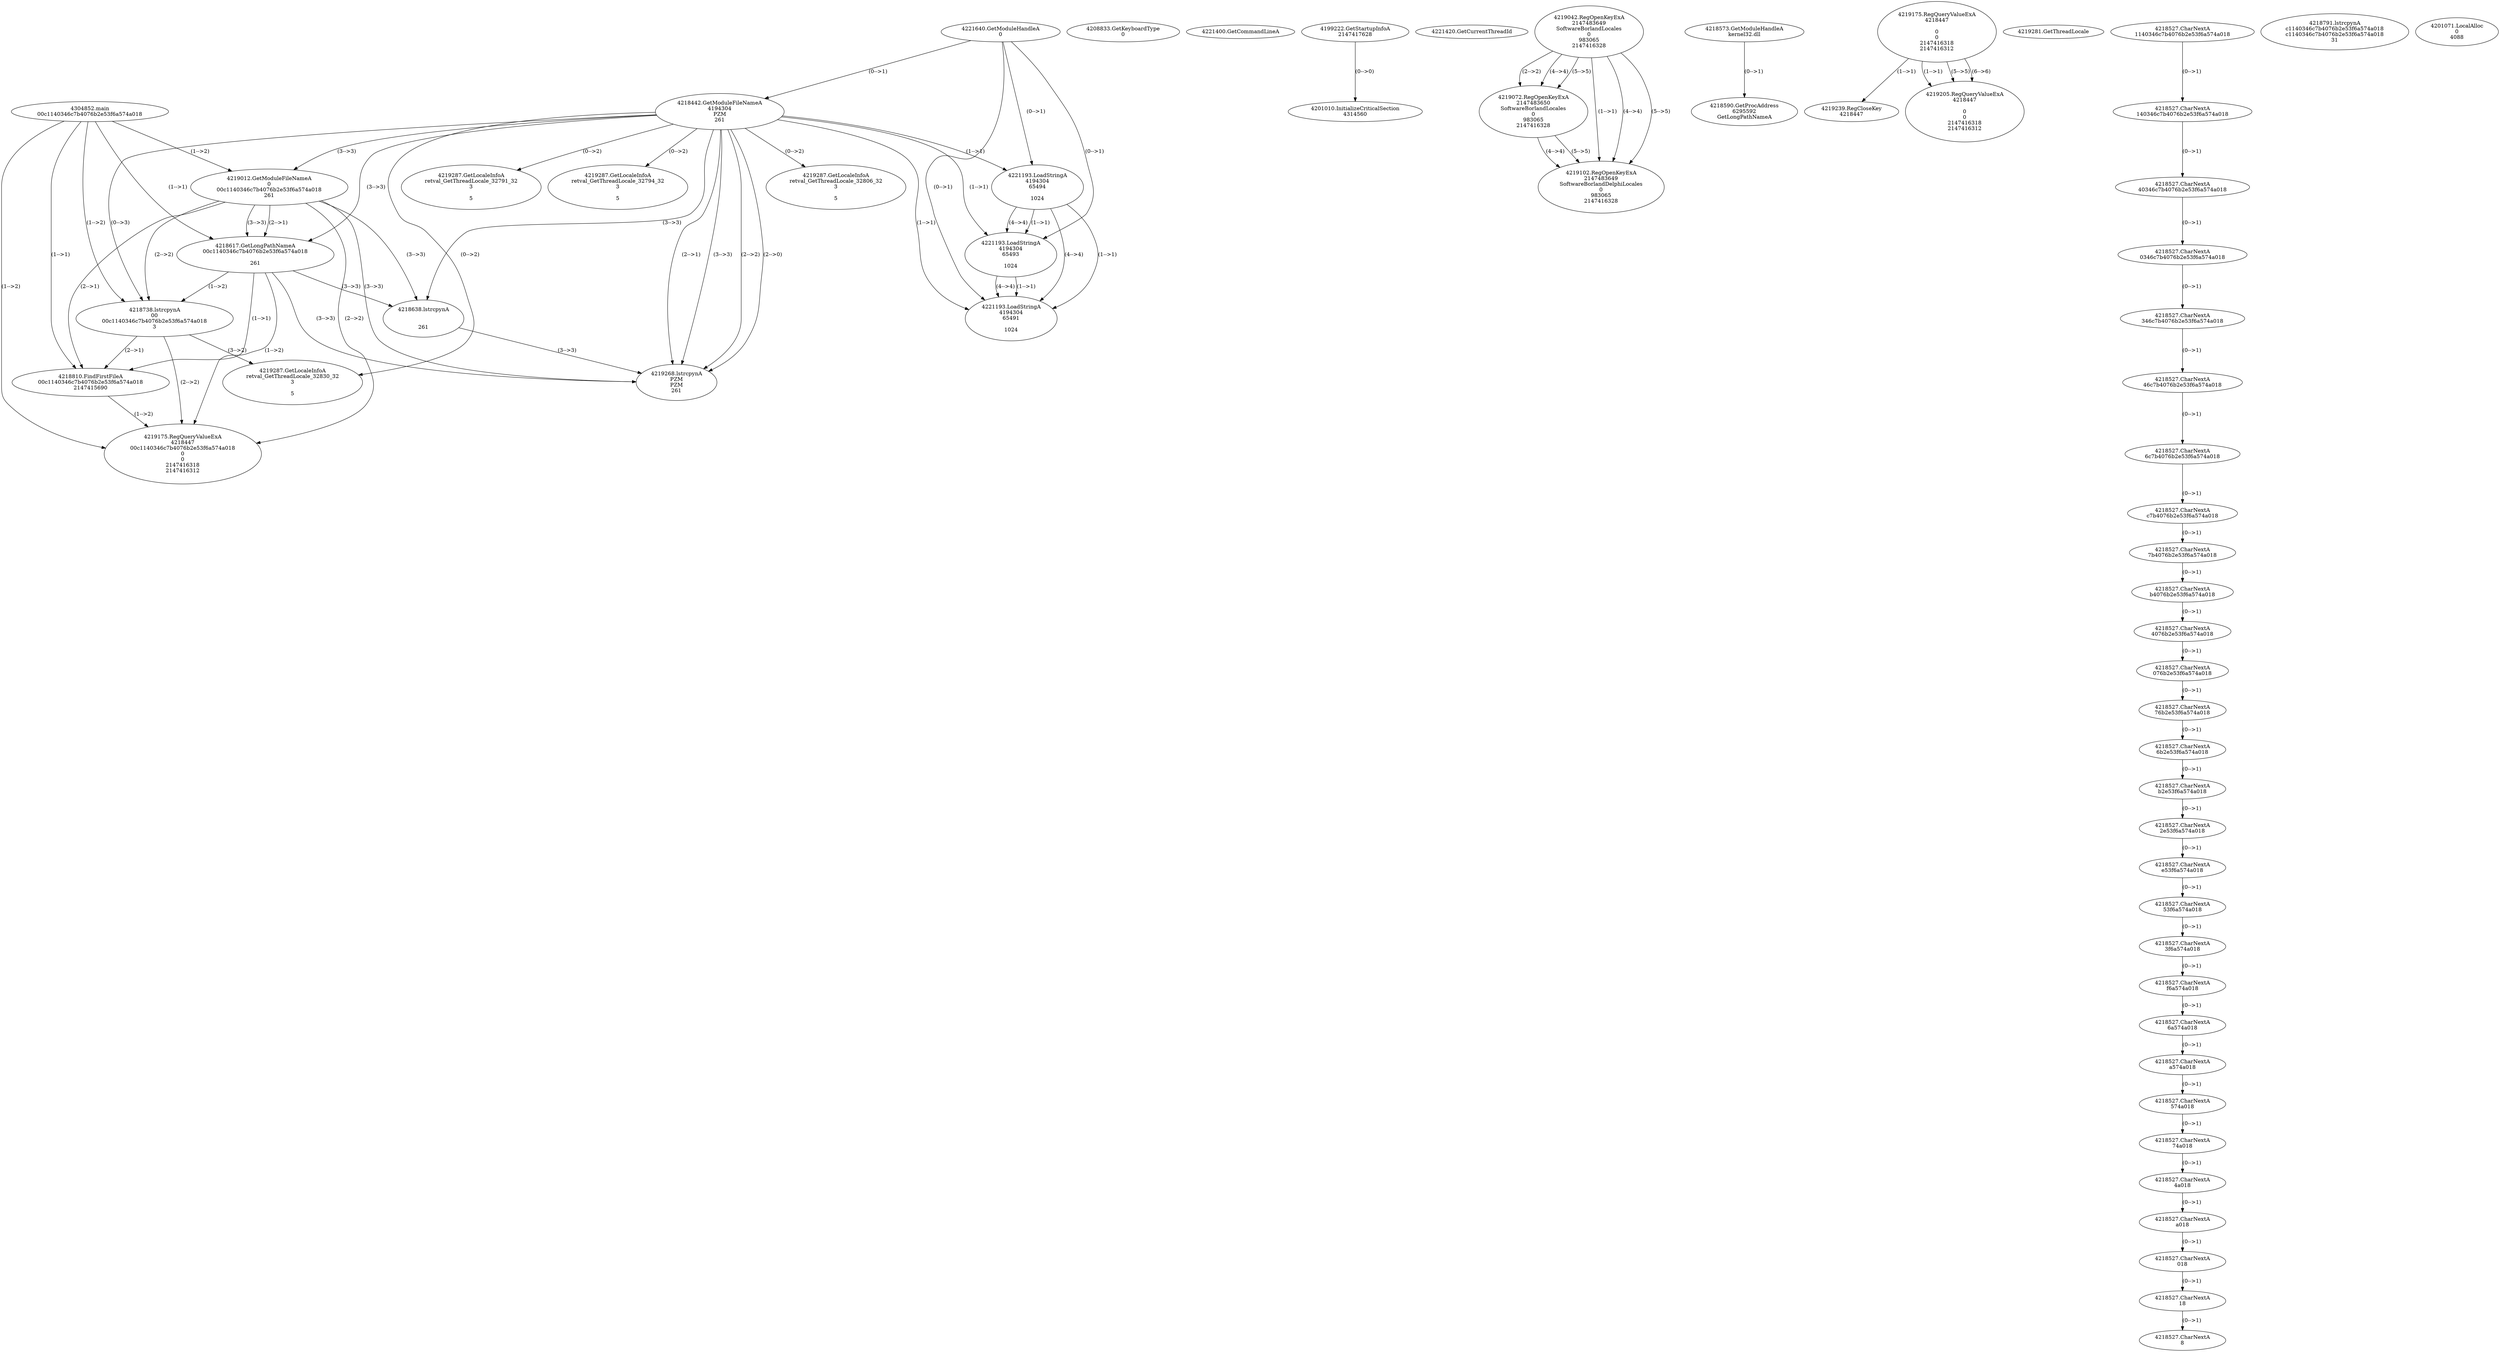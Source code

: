// Global SCDG with merge call
digraph {
	0 [label="4304852.main
00c1140346c7b4076b2e53f6a574a018"]
	1 [label="4221640.GetModuleHandleA
0"]
	2 [label="4208833.GetKeyboardType
0"]
	3 [label="4221400.GetCommandLineA
"]
	4 [label="4199222.GetStartupInfoA
2147417628"]
	5 [label="4221420.GetCurrentThreadId
"]
	6 [label="4218442.GetModuleFileNameA
4194304
PZM
261"]
	1 -> 6 [label="(0-->1)"]
	7 [label="4219012.GetModuleFileNameA
0
00c1140346c7b4076b2e53f6a574a018
261"]
	0 -> 7 [label="(1-->2)"]
	6 -> 7 [label="(3-->3)"]
	8 [label="4219042.RegOpenKeyExA
2147483649
Software\Borland\Locales
0
983065
2147416328"]
	9 [label="4219072.RegOpenKeyExA
2147483650
Software\Borland\Locales
0
983065
2147416328"]
	8 -> 9 [label="(2-->2)"]
	8 -> 9 [label="(4-->4)"]
	8 -> 9 [label="(5-->5)"]
	10 [label="4218573.GetModuleHandleA
kernel32.dll"]
	11 [label="4218590.GetProcAddress
6295592
GetLongPathNameA"]
	10 -> 11 [label="(0-->1)"]
	12 [label="4218617.GetLongPathNameA
00c1140346c7b4076b2e53f6a574a018

261"]
	0 -> 12 [label="(1-->1)"]
	7 -> 12 [label="(2-->1)"]
	6 -> 12 [label="(3-->3)"]
	7 -> 12 [label="(3-->3)"]
	13 [label="4218638.lstrcpynA


261"]
	6 -> 13 [label="(3-->3)"]
	7 -> 13 [label="(3-->3)"]
	12 -> 13 [label="(3-->3)"]
	14 [label="4219175.RegQueryValueExA
4218447

0
0
2147416318
2147416312"]
	15 [label="4219239.RegCloseKey
4218447"]
	14 -> 15 [label="(1-->1)"]
	16 [label="4219268.lstrcpynA
PZM
PZM
261"]
	6 -> 16 [label="(2-->1)"]
	6 -> 16 [label="(2-->2)"]
	6 -> 16 [label="(3-->3)"]
	7 -> 16 [label="(3-->3)"]
	12 -> 16 [label="(3-->3)"]
	13 -> 16 [label="(3-->3)"]
	6 -> 16 [label="(2-->0)"]
	17 [label="4219281.GetThreadLocale
"]
	18 [label="4219287.GetLocaleInfoA
retval_GetThreadLocale_32806_32
3

5"]
	6 -> 18 [label="(0-->2)"]
	19 [label="4221193.LoadStringA
4194304
65494

1024"]
	1 -> 19 [label="(0-->1)"]
	6 -> 19 [label="(1-->1)"]
	20 [label="4219102.RegOpenKeyExA
2147483649
Software\Borland\Delphi\Locales
0
983065
2147416328"]
	8 -> 20 [label="(1-->1)"]
	8 -> 20 [label="(4-->4)"]
	9 -> 20 [label="(4-->4)"]
	8 -> 20 [label="(5-->5)"]
	9 -> 20 [label="(5-->5)"]
	21 [label="4218738.lstrcpynA
00
00c1140346c7b4076b2e53f6a574a018
3"]
	0 -> 21 [label="(1-->2)"]
	7 -> 21 [label="(2-->2)"]
	12 -> 21 [label="(1-->2)"]
	6 -> 21 [label="(0-->3)"]
	22 [label="4218527.CharNextA
1140346c7b4076b2e53f6a574a018"]
	23 [label="4218527.CharNextA
140346c7b4076b2e53f6a574a018"]
	22 -> 23 [label="(0-->1)"]
	24 [label="4218527.CharNextA
40346c7b4076b2e53f6a574a018"]
	23 -> 24 [label="(0-->1)"]
	25 [label="4218527.CharNextA
0346c7b4076b2e53f6a574a018"]
	24 -> 25 [label="(0-->1)"]
	26 [label="4218527.CharNextA
346c7b4076b2e53f6a574a018"]
	25 -> 26 [label="(0-->1)"]
	27 [label="4218527.CharNextA
46c7b4076b2e53f6a574a018"]
	26 -> 27 [label="(0-->1)"]
	28 [label="4218527.CharNextA
6c7b4076b2e53f6a574a018"]
	27 -> 28 [label="(0-->1)"]
	29 [label="4218527.CharNextA
c7b4076b2e53f6a574a018"]
	28 -> 29 [label="(0-->1)"]
	30 [label="4218527.CharNextA
7b4076b2e53f6a574a018"]
	29 -> 30 [label="(0-->1)"]
	31 [label="4218527.CharNextA
b4076b2e53f6a574a018"]
	30 -> 31 [label="(0-->1)"]
	32 [label="4218527.CharNextA
4076b2e53f6a574a018"]
	31 -> 32 [label="(0-->1)"]
	33 [label="4218527.CharNextA
076b2e53f6a574a018"]
	32 -> 33 [label="(0-->1)"]
	34 [label="4218527.CharNextA
76b2e53f6a574a018"]
	33 -> 34 [label="(0-->1)"]
	35 [label="4218527.CharNextA
6b2e53f6a574a018"]
	34 -> 35 [label="(0-->1)"]
	36 [label="4218527.CharNextA
b2e53f6a574a018"]
	35 -> 36 [label="(0-->1)"]
	37 [label="4218527.CharNextA
2e53f6a574a018"]
	36 -> 37 [label="(0-->1)"]
	38 [label="4218527.CharNextA
e53f6a574a018"]
	37 -> 38 [label="(0-->1)"]
	39 [label="4218527.CharNextA
53f6a574a018"]
	38 -> 39 [label="(0-->1)"]
	40 [label="4218527.CharNextA
3f6a574a018"]
	39 -> 40 [label="(0-->1)"]
	41 [label="4218527.CharNextA
f6a574a018"]
	40 -> 41 [label="(0-->1)"]
	42 [label="4218527.CharNextA
6a574a018"]
	41 -> 42 [label="(0-->1)"]
	43 [label="4218527.CharNextA
a574a018"]
	42 -> 43 [label="(0-->1)"]
	44 [label="4218527.CharNextA
574a018"]
	43 -> 44 [label="(0-->1)"]
	45 [label="4218527.CharNextA
74a018"]
	44 -> 45 [label="(0-->1)"]
	46 [label="4218527.CharNextA
4a018"]
	45 -> 46 [label="(0-->1)"]
	47 [label="4218527.CharNextA
a018"]
	46 -> 47 [label="(0-->1)"]
	48 [label="4218527.CharNextA
018"]
	47 -> 48 [label="(0-->1)"]
	49 [label="4218527.CharNextA
18"]
	48 -> 49 [label="(0-->1)"]
	50 [label="4218527.CharNextA
8"]
	49 -> 50 [label="(0-->1)"]
	51 [label="4218791.lstrcpynA
c1140346c7b4076b2e53f6a574a018
c1140346c7b4076b2e53f6a574a018
31"]
	52 [label="4218810.FindFirstFileA
00c1140346c7b4076b2e53f6a574a018
2147415690"]
	0 -> 52 [label="(1-->1)"]
	7 -> 52 [label="(2-->1)"]
	12 -> 52 [label="(1-->1)"]
	21 -> 52 [label="(2-->1)"]
	53 [label="4219175.RegQueryValueExA
4218447
00c1140346c7b4076b2e53f6a574a018
0
0
2147416318
2147416312"]
	0 -> 53 [label="(1-->2)"]
	7 -> 53 [label="(2-->2)"]
	12 -> 53 [label="(1-->2)"]
	21 -> 53 [label="(2-->2)"]
	52 -> 53 [label="(1-->2)"]
	54 [label="4219287.GetLocaleInfoA
retval_GetThreadLocale_32830_32
3

5"]
	6 -> 54 [label="(0-->2)"]
	21 -> 54 [label="(3-->2)"]
	55 [label="4221193.LoadStringA
4194304
65493

1024"]
	1 -> 55 [label="(0-->1)"]
	6 -> 55 [label="(1-->1)"]
	19 -> 55 [label="(1-->1)"]
	19 -> 55 [label="(4-->4)"]
	56 [label="4221193.LoadStringA
4194304
65491

1024"]
	1 -> 56 [label="(0-->1)"]
	6 -> 56 [label="(1-->1)"]
	19 -> 56 [label="(1-->1)"]
	55 -> 56 [label="(1-->1)"]
	19 -> 56 [label="(4-->4)"]
	55 -> 56 [label="(4-->4)"]
	57 [label="4201010.InitializeCriticalSection
4314560"]
	4 -> 57 [label="(0-->0)"]
	58 [label="4201071.LocalAlloc
0
4088"]
	59 [label="4219205.RegQueryValueExA
4218447

0
0
2147416318
2147416312"]
	14 -> 59 [label="(1-->1)"]
	14 -> 59 [label="(5-->5)"]
	14 -> 59 [label="(6-->6)"]
	60 [label="4219287.GetLocaleInfoA
retval_GetThreadLocale_32791_32
3

5"]
	6 -> 60 [label="(0-->2)"]
	61 [label="4219287.GetLocaleInfoA
retval_GetThreadLocale_32794_32
3

5"]
	6 -> 61 [label="(0-->2)"]
}
